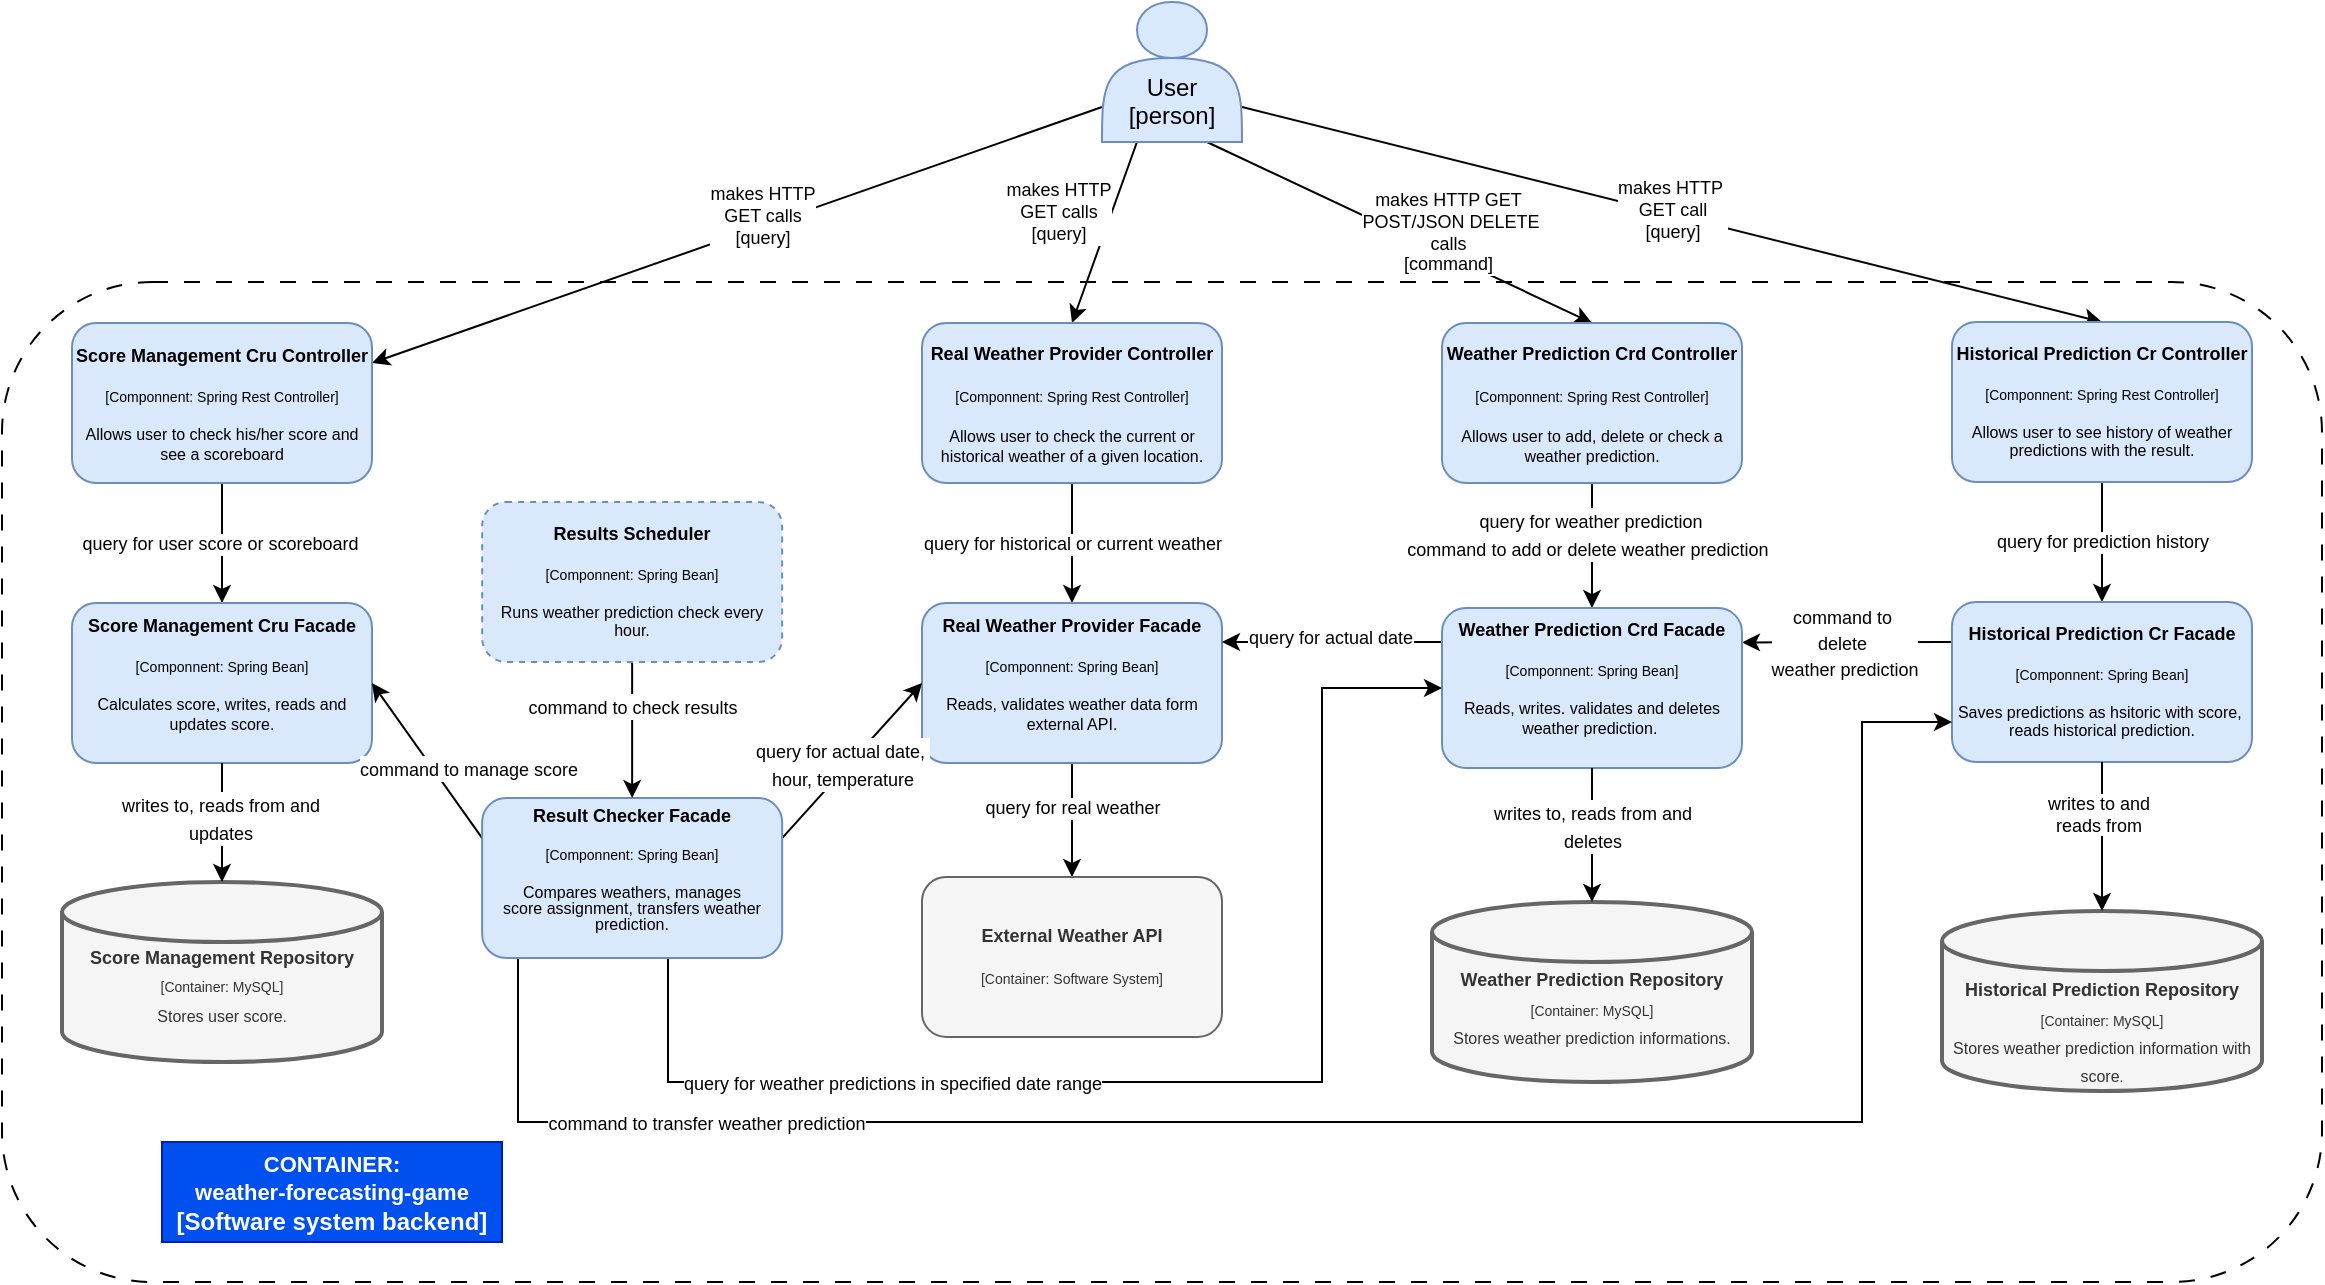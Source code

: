 <mxfile version="24.0.7" type="device">
  <diagram id="prtHgNgQTEPvFCAcTncT" name="Page-1">
    <mxGraphModel dx="1195" dy="682" grid="1" gridSize="10" guides="1" tooltips="1" connect="1" arrows="1" fold="1" page="1" pageScale="1" pageWidth="827" pageHeight="1169" math="0" shadow="0">
      <root>
        <mxCell id="0" />
        <mxCell id="1" parent="0" />
        <mxCell id="7-ozE5FEiwkaNfamRzjg-29" value="" style="rounded=1;whiteSpace=wrap;html=1;fillColor=none;dashed=1;dashPattern=8 8;" vertex="1" parent="1">
          <mxGeometry x="150" y="180" width="1160" height="500" as="geometry" />
        </mxCell>
        <mxCell id="27pvtsyfk3BGXvMzDFiC-11" style="rounded=0;orthogonalLoop=1;jettySize=auto;html=1;entryX=0.5;entryY=0;entryDx=0;entryDy=0;exitX=1;exitY=0.75;exitDx=0;exitDy=0;" parent="1" source="27pvtsyfk3BGXvMzDFiC-4" target="27pvtsyfk3BGXvMzDFiC-6" edge="1">
          <mxGeometry relative="1" as="geometry">
            <mxPoint x="840" y="80" as="sourcePoint" />
          </mxGeometry>
        </mxCell>
        <mxCell id="27pvtsyfk3BGXvMzDFiC-12" value="makes HTTP&amp;nbsp;&lt;div style=&quot;font-size: 9px;&quot;&gt;GET call&lt;br style=&quot;font-size: 9px;&quot;&gt;[query]&lt;/div&gt;" style="edgeLabel;html=1;align=center;verticalAlign=middle;resizable=0;points=[];fontSize=9;" parent="27pvtsyfk3BGXvMzDFiC-11" vertex="1" connectable="0">
          <mxGeometry x="-0.132" relative="1" as="geometry">
            <mxPoint x="28" y="5" as="offset" />
          </mxGeometry>
        </mxCell>
        <mxCell id="27pvtsyfk3BGXvMzDFiC-13" style="rounded=0;orthogonalLoop=1;jettySize=auto;html=1;entryX=0.5;entryY=0;entryDx=0;entryDy=0;exitX=0.25;exitY=1;exitDx=0;exitDy=0;" parent="1" source="27pvtsyfk3BGXvMzDFiC-4" target="27pvtsyfk3BGXvMzDFiC-8" edge="1">
          <mxGeometry relative="1" as="geometry">
            <mxPoint x="430" y="130" as="sourcePoint" />
          </mxGeometry>
        </mxCell>
        <mxCell id="27pvtsyfk3BGXvMzDFiC-14" value="makes HTTP&lt;div style=&quot;font-size: 9px;&quot;&gt;GET calls&lt;/div&gt;&lt;div style=&quot;font-size: 9px;&quot;&gt;[query]&lt;/div&gt;" style="edgeLabel;html=1;align=center;verticalAlign=middle;resizable=0;points=[];fontSize=9;" parent="27pvtsyfk3BGXvMzDFiC-13" vertex="1" connectable="0">
          <mxGeometry x="0.012" y="1" relative="1" as="geometry">
            <mxPoint x="-24" y="-11" as="offset" />
          </mxGeometry>
        </mxCell>
        <mxCell id="27pvtsyfk3BGXvMzDFiC-15" style="rounded=0;orthogonalLoop=1;jettySize=auto;html=1;entryX=1;entryY=0.25;entryDx=0;entryDy=0;exitX=0;exitY=0.75;exitDx=0;exitDy=0;" parent="1" source="27pvtsyfk3BGXvMzDFiC-4" target="27pvtsyfk3BGXvMzDFiC-9" edge="1">
          <mxGeometry relative="1" as="geometry">
            <mxPoint x="450" y="140" as="sourcePoint" />
          </mxGeometry>
        </mxCell>
        <mxCell id="27pvtsyfk3BGXvMzDFiC-16" value="&lt;span style=&quot;color: rgba(0, 0, 0, 0); font-family: monospace; font-size: 0px; text-align: start; background-color: rgb(251, 251, 251);&quot;&gt;%3CmxGraphModel%3E%3Croot%3E%3CmxCell%20id%3D%220%22%2F%3E%3CmxCell%20id%3D%221%22%20parent%3D%220%22%2F%3E%3CmxCell%20id%3D%222%22%20value%3D%22makes%20HTTP%26lt%3Bdiv%20style%3D%26quot%3Bfont-size%3A%209px%3B%26quot%3B%26gt%3BGET%20calls%26lt%3B%2Fdiv%26gt%3B%26lt%3Bdiv%20style%3D%26quot%3Bfont-size%3A%209px%3B%26quot%3B%26gt%3B%5Bquery%5D%26lt%3B%2Fdiv%26gt%3B%22%20style%3D%22edgeLabel%3Bhtml%3D1%3Balign%3Dcenter%3BverticalAlign%3Dmiddle%3Bresizable%3D0%3Bpoints%3D%5B%5D%3BfontSize%3D9%3B%22%20vertex%3D%221%22%20connectable%3D%220%22%20parent%3D%221%22%3E%3CmxGeometry%20x%3D%22384.172%22%20y%3D%22161%22%20as%3D%22geometry%22%2F%3E%3C%2FmxCell%3E%3C%2Froot%3E%3C%2FmxGraphModel%3E&lt;/span&gt;" style="edgeLabel;html=1;align=center;verticalAlign=middle;resizable=0;points=[];" parent="27pvtsyfk3BGXvMzDFiC-15" vertex="1" connectable="0">
          <mxGeometry x="-0.09" relative="1" as="geometry">
            <mxPoint as="offset" />
          </mxGeometry>
        </mxCell>
        <mxCell id="27pvtsyfk3BGXvMzDFiC-18" value="&lt;span style=&quot;font-size: 9px;&quot;&gt;makes HTTP&lt;/span&gt;&lt;div style=&quot;font-size: 9px;&quot;&gt;GET calls&lt;/div&gt;&lt;div style=&quot;font-size: 9px;&quot;&gt;[query]&lt;/div&gt;" style="edgeLabel;html=1;align=center;verticalAlign=middle;resizable=0;points=[];fontSize=9;" parent="27pvtsyfk3BGXvMzDFiC-15" vertex="1" connectable="0">
          <mxGeometry x="0.039" y="-1" relative="1" as="geometry">
            <mxPoint x="20" y="-11" as="offset" />
          </mxGeometry>
        </mxCell>
        <mxCell id="27pvtsyfk3BGXvMzDFiC-23" style="rounded=0;orthogonalLoop=1;jettySize=auto;html=1;exitX=0.75;exitY=1;exitDx=0;exitDy=0;entryX=0.5;entryY=0;entryDx=0;entryDy=0;" parent="1" source="27pvtsyfk3BGXvMzDFiC-4" target="27pvtsyfk3BGXvMzDFiC-10" edge="1">
          <mxGeometry relative="1" as="geometry" />
        </mxCell>
        <mxCell id="27pvtsyfk3BGXvMzDFiC-24" value="makes HTTP GET&amp;nbsp;&lt;div style=&quot;font-size: 9px;&quot;&gt;POST/JSON DELETE&lt;div style=&quot;font-size: 9px;&quot;&gt;calls&amp;nbsp;&lt;/div&gt;&lt;div style=&quot;font-size: 9px;&quot;&gt;[command]&amp;nbsp;&lt;/div&gt;&lt;/div&gt;" style="edgeLabel;html=1;align=center;verticalAlign=middle;resizable=0;points=[];fontSize=9;" parent="27pvtsyfk3BGXvMzDFiC-23" vertex="1" connectable="0">
          <mxGeometry x="-0.225" y="-1" relative="1" as="geometry">
            <mxPoint x="47" y="9" as="offset" />
          </mxGeometry>
        </mxCell>
        <mxCell id="27pvtsyfk3BGXvMzDFiC-4" value="&lt;div&gt;&lt;br&gt;&lt;/div&gt;&lt;div&gt;&lt;br&gt;&lt;/div&gt;User&lt;br&gt;[person]" style="shape=actor;whiteSpace=wrap;html=1;fillColor=#dae8fc;strokeColor=#6c8ebf;" parent="1" vertex="1">
          <mxGeometry x="700" y="40" width="70" height="70" as="geometry" />
        </mxCell>
        <mxCell id="27pvtsyfk3BGXvMzDFiC-31" style="edgeStyle=orthogonalEdgeStyle;rounded=0;orthogonalLoop=1;jettySize=auto;html=1;exitX=0.5;exitY=1;exitDx=0;exitDy=0;entryX=0.5;entryY=0;entryDx=0;entryDy=0;" parent="1" source="27pvtsyfk3BGXvMzDFiC-6" target="27pvtsyfk3BGXvMzDFiC-25" edge="1">
          <mxGeometry relative="1" as="geometry" />
        </mxCell>
        <mxCell id="27pvtsyfk3BGXvMzDFiC-38" value="query for prediction history" style="edgeLabel;html=1;align=center;verticalAlign=middle;resizable=0;points=[];fontSize=9;" parent="27pvtsyfk3BGXvMzDFiC-31" vertex="1" connectable="0">
          <mxGeometry x="-0.148" y="1" relative="1" as="geometry">
            <mxPoint x="-1" y="4" as="offset" />
          </mxGeometry>
        </mxCell>
        <mxCell id="27pvtsyfk3BGXvMzDFiC-6" value="&lt;font style=&quot;font-size: 9px;&quot;&gt;Historical Prediction Cr Controller&lt;/font&gt;&lt;div style=&quot;&quot;&gt;&lt;font style=&quot;font-size: 8px;&quot;&gt;&lt;br&gt;&lt;/font&gt;&lt;/div&gt;&lt;div style=&quot;&quot;&gt;&lt;font style=&quot;font-weight: normal; font-size: 7px;&quot;&gt;[Componnent: Spring Rest Controller]&lt;/font&gt;&lt;/div&gt;&lt;div style=&quot;&quot;&gt;&lt;font style=&quot;font-size: 8px; font-weight: normal;&quot;&gt;&lt;br&gt;&lt;/font&gt;&lt;/div&gt;&lt;div style=&quot;&quot;&gt;&lt;font style=&quot;font-size: 8px; font-weight: normal;&quot;&gt;Allows user to see history of weather predictions&amp;nbsp;with the result.&lt;/font&gt;&lt;/div&gt;" style="rounded=1;whiteSpace=wrap;html=1;fontSize=8;fontStyle=1;fillColor=#dae8fc;strokeColor=#6c8ebf;" parent="1" vertex="1">
          <mxGeometry x="1125" y="200" width="150" height="80" as="geometry" />
        </mxCell>
        <mxCell id="27pvtsyfk3BGXvMzDFiC-36" style="edgeStyle=orthogonalEdgeStyle;rounded=0;orthogonalLoop=1;jettySize=auto;html=1;exitX=0.5;exitY=1;exitDx=0;exitDy=0;entryX=0.5;entryY=0;entryDx=0;entryDy=0;" parent="1" source="27pvtsyfk3BGXvMzDFiC-8" target="27pvtsyfk3BGXvMzDFiC-32" edge="1">
          <mxGeometry relative="1" as="geometry" />
        </mxCell>
        <mxCell id="27pvtsyfk3BGXvMzDFiC-39" value="query for historical or current weather" style="edgeLabel;html=1;align=center;verticalAlign=middle;resizable=0;points=[];fontSize=9;" parent="27pvtsyfk3BGXvMzDFiC-36" vertex="1" connectable="0">
          <mxGeometry x="0.105" relative="1" as="geometry">
            <mxPoint y="-3" as="offset" />
          </mxGeometry>
        </mxCell>
        <mxCell id="27pvtsyfk3BGXvMzDFiC-8" value="&lt;font style=&quot;font-size: 9px;&quot;&gt;Real Weather Provider Controller&lt;/font&gt;&lt;div&gt;&lt;font style=&quot;font-size: 9px;&quot;&gt;&lt;br&gt;&lt;/font&gt;&lt;/div&gt;&lt;div&gt;&lt;font style=&quot;&quot;&gt;&lt;span style=&quot;font-weight: 400;&quot;&gt;&lt;font style=&quot;font-size: 7px;&quot;&gt;[Componnent: Spring Rest Controller]&lt;/font&gt;&lt;/span&gt;&lt;br&gt;&lt;/font&gt;&lt;/div&gt;&lt;div&gt;&lt;font style=&quot;font-size: 9px;&quot;&gt;&lt;span style=&quot;font-size: 8px; font-weight: 400;&quot;&gt;&lt;br&gt;&lt;/span&gt;&lt;/font&gt;&lt;/div&gt;&lt;div&gt;&lt;span style=&quot;font-weight: 400;&quot;&gt;Allows user to check the current or historical weather of a given location.&lt;/span&gt;&lt;br&gt;&lt;/div&gt;" style="rounded=1;whiteSpace=wrap;html=1;fontSize=8;fontStyle=1;fillColor=#dae8fc;strokeColor=#6c8ebf;" parent="1" vertex="1">
          <mxGeometry x="610" y="200.5" width="150" height="80" as="geometry" />
        </mxCell>
        <mxCell id="27pvtsyfk3BGXvMzDFiC-41" style="edgeStyle=orthogonalEdgeStyle;rounded=0;orthogonalLoop=1;jettySize=auto;html=1;exitX=0.5;exitY=1;exitDx=0;exitDy=0;entryX=0.5;entryY=0;entryDx=0;entryDy=0;" parent="1" source="27pvtsyfk3BGXvMzDFiC-9" target="27pvtsyfk3BGXvMzDFiC-40" edge="1">
          <mxGeometry relative="1" as="geometry" />
        </mxCell>
        <mxCell id="27pvtsyfk3BGXvMzDFiC-42" value="query for user score or scoreboard&amp;nbsp;" style="edgeLabel;html=1;align=center;verticalAlign=middle;resizable=0;points=[];fontSize=9;" parent="27pvtsyfk3BGXvMzDFiC-41" vertex="1" connectable="0">
          <mxGeometry x="-0.262" y="-2" relative="1" as="geometry">
            <mxPoint x="2" y="8" as="offset" />
          </mxGeometry>
        </mxCell>
        <mxCell id="27pvtsyfk3BGXvMzDFiC-9" value="&lt;font style=&quot;font-size: 9px;&quot;&gt;Score Management Cru Controller&lt;/font&gt;&lt;div&gt;&lt;font style=&quot;font-size: 9px;&quot;&gt;&lt;br&gt;&lt;/font&gt;&lt;/div&gt;&lt;div&gt;&lt;font style=&quot;&quot;&gt;&lt;span style=&quot;font-weight: 400;&quot;&gt;&lt;font style=&quot;font-size: 7px;&quot;&gt;[Componnent: Spring Rest Controller]&lt;/font&gt;&lt;/span&gt;&lt;br&gt;&lt;/font&gt;&lt;/div&gt;&lt;div&gt;&lt;font style=&quot;&quot;&gt;&lt;span style=&quot;font-weight: 400;&quot;&gt;&lt;font style=&quot;font-size: 7px;&quot;&gt;&lt;br&gt;&lt;/font&gt;&lt;/span&gt;&lt;/font&gt;&lt;/div&gt;&lt;div&gt;&lt;font style=&quot;&quot;&gt;&lt;font style=&quot;&quot;&gt;&lt;span style=&quot;font-weight: 400;&quot;&gt;&lt;font style=&quot;font-size: 8px;&quot;&gt;Allows user to check his/her score and see a&amp;nbsp;&lt;/font&gt;&lt;/span&gt;&lt;span style=&quot;background-color: initial; font-weight: 400;&quot;&gt;scoreboard&lt;/span&gt;&lt;br&gt;&lt;/font&gt;&lt;/font&gt;&lt;/div&gt;" style="rounded=1;whiteSpace=wrap;html=1;fontSize=8;fontStyle=1;fillColor=#dae8fc;strokeColor=#6c8ebf;" parent="1" vertex="1">
          <mxGeometry x="185" y="200.5" width="150" height="80" as="geometry" />
        </mxCell>
        <mxCell id="7-ozE5FEiwkaNfamRzjg-3" style="edgeStyle=orthogonalEdgeStyle;rounded=0;orthogonalLoop=1;jettySize=auto;html=1;exitX=0.5;exitY=1;exitDx=0;exitDy=0;entryX=0.5;entryY=0;entryDx=0;entryDy=0;" edge="1" parent="1" source="27pvtsyfk3BGXvMzDFiC-10" target="27pvtsyfk3BGXvMzDFiC-47">
          <mxGeometry relative="1" as="geometry" />
        </mxCell>
        <mxCell id="7-ozE5FEiwkaNfamRzjg-4" value="&lt;font style=&quot;font-size: 9px;&quot;&gt;query for weather prediction&lt;br&gt;command to add or delete weather prediction&lt;/font&gt;&amp;nbsp;" style="edgeLabel;html=1;align=center;verticalAlign=middle;resizable=0;points=[];" vertex="1" connectable="0" parent="7-ozE5FEiwkaNfamRzjg-3">
          <mxGeometry x="-0.184" y="-1" relative="1" as="geometry">
            <mxPoint as="offset" />
          </mxGeometry>
        </mxCell>
        <mxCell id="27pvtsyfk3BGXvMzDFiC-10" value="&lt;font style=&quot;font-size: 9px;&quot;&gt;Weather Prediction Crd Controller&lt;/font&gt;&lt;div&gt;&lt;font style=&quot;font-size: 9px;&quot;&gt;&lt;br&gt;&lt;/font&gt;&lt;/div&gt;&lt;div&gt;&lt;font style=&quot;&quot;&gt;&lt;span style=&quot;font-weight: 400;&quot;&gt;&lt;font style=&quot;font-size: 7px;&quot;&gt;[Componnent: Spring Rest Controller]&lt;/font&gt;&lt;/span&gt;&lt;br&gt;&lt;/font&gt;&lt;/div&gt;&lt;div&gt;&lt;font style=&quot;font-size: 9px;&quot;&gt;&lt;span style=&quot;font-size: 8px; font-weight: 400;&quot;&gt;&lt;br&gt;&lt;/span&gt;&lt;/font&gt;&lt;/div&gt;&lt;div&gt;&lt;font style=&quot;&quot;&gt;&lt;span style=&quot;font-weight: 400;&quot;&gt;Allows user to add, delete or check a weather prediction.&lt;/span&gt;&lt;br&gt;&lt;/font&gt;&lt;/div&gt;" style="rounded=1;whiteSpace=wrap;html=1;fontSize=8;fontStyle=1;fillColor=#dae8fc;strokeColor=#6c8ebf;" parent="1" vertex="1">
          <mxGeometry x="870" y="200.5" width="150" height="80" as="geometry" />
        </mxCell>
        <mxCell id="7-ozE5FEiwkaNfamRzjg-21" style="edgeStyle=orthogonalEdgeStyle;rounded=0;orthogonalLoop=1;jettySize=auto;html=1;exitX=0;exitY=0.25;exitDx=0;exitDy=0;entryX=1;entryY=0.215;entryDx=0;entryDy=0;entryPerimeter=0;" edge="1" parent="1" source="27pvtsyfk3BGXvMzDFiC-25" target="27pvtsyfk3BGXvMzDFiC-47">
          <mxGeometry relative="1" as="geometry">
            <Array as="points">
              <mxPoint x="1020" y="360" />
            </Array>
          </mxGeometry>
        </mxCell>
        <mxCell id="7-ozE5FEiwkaNfamRzjg-22" value="&lt;font style=&quot;font-size: 9px;&quot;&gt;command to&amp;nbsp;&lt;/font&gt;&lt;div&gt;&lt;font style=&quot;font-size: 9px;&quot;&gt;delete&amp;nbsp;&lt;/font&gt;&lt;div&gt;&lt;font style=&quot;font-size: 9px;&quot;&gt;weather prediction&lt;/font&gt;&lt;/div&gt;&lt;/div&gt;" style="edgeLabel;html=1;align=center;verticalAlign=middle;resizable=0;points=[];" vertex="1" connectable="0" parent="7-ozE5FEiwkaNfamRzjg-21">
          <mxGeometry x="-0.134" y="2" relative="1" as="geometry">
            <mxPoint x="-9" y="-2" as="offset" />
          </mxGeometry>
        </mxCell>
        <mxCell id="27pvtsyfk3BGXvMzDFiC-25" value="&lt;div style=&quot;font-size: 9px;&quot;&gt;&lt;font style=&quot;font-size: 9px;&quot;&gt;Historical Prediction Cr Facade&lt;br&gt;&lt;/font&gt;&lt;/div&gt;&lt;div style=&quot;&quot;&gt;&lt;br&gt;&lt;/div&gt;&lt;div style=&quot;&quot;&gt;&lt;font style=&quot;font-weight: normal; font-size: 7px;&quot;&gt;[Componnent: Spring Bean]&lt;/font&gt;&lt;/div&gt;&lt;div style=&quot;&quot;&gt;&lt;font style=&quot;font-size: 8px; font-weight: normal;&quot;&gt;&lt;br&gt;&lt;/font&gt;&lt;/div&gt;&lt;div style=&quot;&quot;&gt;&lt;font style=&quot;font-size: 8px; font-weight: normal;&quot;&gt;Saves predictions as hsitoric with score,&amp;nbsp;&lt;/font&gt;&lt;/div&gt;&lt;div style=&quot;&quot;&gt;&lt;font style=&quot;font-size: 8px; font-weight: normal;&quot;&gt;reads historical prediction.&lt;/font&gt;&lt;/div&gt;" style="rounded=1;whiteSpace=wrap;html=1;fontSize=8;fontStyle=1;fillColor=#dae8fc;strokeColor=#6c8ebf;" parent="1" vertex="1">
          <mxGeometry x="1125" y="340" width="150" height="80" as="geometry" />
        </mxCell>
        <mxCell id="27pvtsyfk3BGXvMzDFiC-28" value="&lt;div&gt;&lt;font size=&quot;1&quot;&gt;&lt;b style=&quot;font-size: 8px;&quot;&gt;&lt;br&gt;&lt;/b&gt;&lt;/font&gt;&lt;/div&gt;&lt;font size=&quot;1&quot;&gt;&lt;b style=&quot;font-size: 9px;&quot;&gt;&lt;div style=&quot;font-size: 8px; line-height: 350%;&quot;&gt;&lt;font style=&quot;font-size: 9px;&quot;&gt;&lt;b style=&quot;font-size: 8px;&quot;&gt;&lt;br&gt;&lt;/b&gt;&lt;/font&gt;&lt;/div&gt;Historical Prediction Repository&lt;/b&gt;&lt;/font&gt;&lt;div&gt;&lt;font style=&quot;font-size: 7px;&quot;&gt;[Container: MySQL]&lt;/font&gt;&lt;/div&gt;&lt;div&gt;&lt;font style=&quot;font-size: 8px;&quot;&gt;Stores weather prediction information with score&lt;/font&gt;&lt;font style=&quot;font-size: 7px;&quot;&gt;.&lt;/font&gt;&lt;/div&gt;&lt;div&gt;&lt;font style=&quot;font-size: 7px;&quot;&gt;&lt;br&gt;&lt;/font&gt;&lt;/div&gt;" style="strokeWidth=2;html=1;shape=mxgraph.flowchart.database;whiteSpace=wrap;fillColor=#f5f5f5;strokeColor=#666666;fontColor=#333333;" parent="1" vertex="1">
          <mxGeometry x="1120" y="494.5" width="160" height="90" as="geometry" />
        </mxCell>
        <mxCell id="27pvtsyfk3BGXvMzDFiC-29" style="rounded=0;orthogonalLoop=1;jettySize=auto;html=1;exitX=0.5;exitY=1;exitDx=0;exitDy=0;entryX=0.5;entryY=0;entryDx=0;entryDy=0;entryPerimeter=0;" parent="1" source="27pvtsyfk3BGXvMzDFiC-25" target="27pvtsyfk3BGXvMzDFiC-28" edge="1">
          <mxGeometry relative="1" as="geometry" />
        </mxCell>
        <mxCell id="27pvtsyfk3BGXvMzDFiC-30" value="&lt;div&gt;&lt;font style=&quot;font-size: 9px;&quot;&gt;writes to and&lt;br&gt;&lt;/font&gt;&lt;/div&gt;&lt;font style=&quot;font-size: 9px;&quot;&gt;reads from&lt;br&gt;&lt;/font&gt;" style="edgeLabel;html=1;align=center;verticalAlign=middle;resizable=0;points=[];fontSize=9;" parent="27pvtsyfk3BGXvMzDFiC-29" vertex="1" connectable="0">
          <mxGeometry x="-0.252" y="-1" relative="1" as="geometry">
            <mxPoint x="-1" y="-2" as="offset" />
          </mxGeometry>
        </mxCell>
        <mxCell id="27pvtsyfk3BGXvMzDFiC-34" style="edgeStyle=orthogonalEdgeStyle;rounded=0;orthogonalLoop=1;jettySize=auto;html=1;exitX=0.5;exitY=1;exitDx=0;exitDy=0;entryX=0.5;entryY=0;entryDx=0;entryDy=0;" parent="1" source="27pvtsyfk3BGXvMzDFiC-32" target="27pvtsyfk3BGXvMzDFiC-33" edge="1">
          <mxGeometry relative="1" as="geometry" />
        </mxCell>
        <mxCell id="27pvtsyfk3BGXvMzDFiC-35" value="query for real weather" style="edgeLabel;html=1;align=center;verticalAlign=middle;resizable=0;points=[];fontSize=9;" parent="27pvtsyfk3BGXvMzDFiC-34" vertex="1" connectable="0">
          <mxGeometry x="-0.167" y="2" relative="1" as="geometry">
            <mxPoint x="-2" y="-1" as="offset" />
          </mxGeometry>
        </mxCell>
        <mxCell id="27pvtsyfk3BGXvMzDFiC-32" value="&lt;div style=&quot;font-size: 9px;&quot;&gt;Real Weather Provider&amp;nbsp;&lt;span style=&quot;background-color: initial;&quot;&gt;Facade&lt;/span&gt;&lt;br&gt;&lt;/div&gt;&lt;div&gt;&lt;br&gt;&lt;/div&gt;&lt;div style=&quot;&quot;&gt;&lt;font style=&quot;font-weight: normal; font-size: 7px;&quot;&gt;[Componnent: Spring Bean]&lt;/font&gt;&lt;/div&gt;&lt;div style=&quot;&quot;&gt;&lt;font style=&quot;font-size: 8px; font-weight: normal;&quot;&gt;&lt;br&gt;&lt;/font&gt;&lt;/div&gt;&lt;div style=&quot;&quot;&gt;&lt;span style=&quot;font-weight: 400;&quot;&gt;Reads, validates weather data form external API.&lt;/span&gt;&lt;/div&gt;&lt;div style=&quot;&quot;&gt;&lt;span style=&quot;font-weight: 400;&quot;&gt;&lt;br&gt;&lt;/span&gt;&lt;/div&gt;" style="rounded=1;whiteSpace=wrap;html=1;fontSize=8;fontStyle=1;fillColor=#dae8fc;strokeColor=#6c8ebf;" parent="1" vertex="1">
          <mxGeometry x="610" y="340.5" width="150" height="80" as="geometry" />
        </mxCell>
        <mxCell id="27pvtsyfk3BGXvMzDFiC-33" value="&lt;div style=&quot;font-size: 9px;&quot;&gt;&lt;font style=&quot;font-size: 9px;&quot;&gt;External Weather API&lt;/font&gt;&lt;/div&gt;&lt;div style=&quot;font-size: 9px;&quot;&gt;&lt;font style=&quot;font-size: 9px;&quot;&gt;&lt;br&gt;&lt;/font&gt;&lt;/div&gt;&lt;div style=&quot;&quot;&gt;&lt;font style=&quot;font-weight: normal; font-size: 7px;&quot;&gt;[Container: Software System]&lt;/font&gt;&lt;/div&gt;" style="rounded=1;whiteSpace=wrap;html=1;fontSize=8;fontStyle=1;fillColor=#f5f5f5;strokeColor=#666666;fontColor=#333333;" parent="1" vertex="1">
          <mxGeometry x="610" y="477.47" width="150" height="80" as="geometry" />
        </mxCell>
        <mxCell id="27pvtsyfk3BGXvMzDFiC-40" value="&lt;div style=&quot;font-size: 9px;&quot;&gt;Score Management Cru Facade&lt;br&gt;&lt;/div&gt;&lt;div&gt;&lt;br&gt;&lt;/div&gt;&lt;div style=&quot;&quot;&gt;&lt;font style=&quot;font-weight: normal; font-size: 7px;&quot;&gt;[Componnent: Spring Bean]&lt;/font&gt;&lt;/div&gt;&lt;div style=&quot;&quot;&gt;&lt;font style=&quot;font-size: 8px; font-weight: normal;&quot;&gt;&lt;br&gt;&lt;/font&gt;&lt;/div&gt;&lt;div style=&quot;&quot;&gt;&lt;span style=&quot;font-weight: 400;&quot;&gt;Calculates score,&amp;nbsp;&lt;/span&gt;&lt;span style=&quot;background-color: initial; font-weight: 400;&quot;&gt;writes, reads and updates score.&lt;/span&gt;&lt;/div&gt;&lt;div style=&quot;&quot;&gt;&lt;span style=&quot;font-weight: 400;&quot;&gt;&lt;br&gt;&lt;/span&gt;&lt;/div&gt;" style="rounded=1;whiteSpace=wrap;html=1;fontSize=8;fontStyle=1;fillColor=#dae8fc;strokeColor=#6c8ebf;" parent="1" vertex="1">
          <mxGeometry x="185" y="340.5" width="150" height="80" as="geometry" />
        </mxCell>
        <mxCell id="27pvtsyfk3BGXvMzDFiC-43" value="&lt;div&gt;&lt;font size=&quot;1&quot;&gt;&lt;b style=&quot;font-size: 8px;&quot;&gt;&lt;br&gt;&lt;/b&gt;&lt;/font&gt;&lt;/div&gt;&lt;font size=&quot;1&quot;&gt;&lt;b style=&quot;font-size: 9px;&quot;&gt;&lt;div style=&quot;font-size: 8px;&quot;&gt;&lt;font size=&quot;1&quot;&gt;&lt;b style=&quot;font-size: 8px;&quot;&gt;&lt;br&gt;&lt;/b&gt;&lt;/font&gt;&lt;/div&gt;Score Management Repository&lt;/b&gt;&lt;/font&gt;&lt;div&gt;&lt;font style=&quot;font-size: 7px;&quot;&gt;[Container: MySQL]&lt;/font&gt;&lt;/div&gt;&lt;div&gt;&lt;font style=&quot;font-size: 8px;&quot;&gt;Stores user score&lt;/font&gt;&lt;font style=&quot;font-size: 7px;&quot;&gt;.&lt;/font&gt;&lt;/div&gt;&lt;div&gt;&lt;font style=&quot;font-size: 7px;&quot;&gt;&lt;br&gt;&lt;/font&gt;&lt;/div&gt;" style="strokeWidth=2;html=1;shape=mxgraph.flowchart.database;whiteSpace=wrap;fillColor=#f5f5f5;fontColor=#333333;strokeColor=#666666;" parent="1" vertex="1">
          <mxGeometry x="180" y="480" width="160" height="90" as="geometry" />
        </mxCell>
        <mxCell id="27pvtsyfk3BGXvMzDFiC-44" style="edgeStyle=orthogonalEdgeStyle;rounded=0;orthogonalLoop=1;jettySize=auto;html=1;exitX=0.5;exitY=1;exitDx=0;exitDy=0;entryX=0.5;entryY=0;entryDx=0;entryDy=0;entryPerimeter=0;" parent="1" source="27pvtsyfk3BGXvMzDFiC-40" target="27pvtsyfk3BGXvMzDFiC-43" edge="1">
          <mxGeometry relative="1" as="geometry" />
        </mxCell>
        <mxCell id="27pvtsyfk3BGXvMzDFiC-45" value="&lt;span style=&quot;font-size: 9px;&quot;&gt;writes to,&amp;nbsp;&lt;/span&gt;&lt;span style=&quot;font-size: 9px;&quot;&gt;reads from and&lt;/span&gt;&lt;div&gt;&lt;span style=&quot;font-size: 9px;&quot;&gt;updates&lt;/span&gt;&lt;br&gt;&lt;/div&gt;" style="edgeLabel;html=1;align=center;verticalAlign=middle;resizable=0;points=[];" parent="27pvtsyfk3BGXvMzDFiC-44" vertex="1" connectable="0">
          <mxGeometry x="-0.09" y="-1" relative="1" as="geometry">
            <mxPoint as="offset" />
          </mxGeometry>
        </mxCell>
        <mxCell id="7-ozE5FEiwkaNfamRzjg-24" style="edgeStyle=orthogonalEdgeStyle;rounded=0;orthogonalLoop=1;jettySize=auto;html=1;exitX=0;exitY=0.25;exitDx=0;exitDy=0;" edge="1" parent="1" source="27pvtsyfk3BGXvMzDFiC-47">
          <mxGeometry relative="1" as="geometry">
            <mxPoint x="760" y="360" as="targetPoint" />
            <Array as="points">
              <mxPoint x="870" y="360" />
            </Array>
          </mxGeometry>
        </mxCell>
        <mxCell id="7-ozE5FEiwkaNfamRzjg-27" value="&lt;font style=&quot;font-size: 9px;&quot;&gt;query for actual date&lt;/font&gt;" style="edgeLabel;html=1;align=center;verticalAlign=middle;resizable=0;points=[];" vertex="1" connectable="0" parent="7-ozE5FEiwkaNfamRzjg-24">
          <mxGeometry x="0.049" y="-3" relative="1" as="geometry">
            <mxPoint as="offset" />
          </mxGeometry>
        </mxCell>
        <mxCell id="27pvtsyfk3BGXvMzDFiC-47" value="&lt;div style=&quot;font-size: 9px;&quot;&gt;Weather Prediction Crd&amp;nbsp;&lt;span style=&quot;background-color: initial;&quot;&gt;Facade&lt;/span&gt;&lt;br&gt;&lt;/div&gt;&lt;div&gt;&lt;br&gt;&lt;/div&gt;&lt;div style=&quot;&quot;&gt;&lt;font style=&quot;font-weight: normal; font-size: 7px;&quot;&gt;[Componnent: Spring Bean]&lt;/font&gt;&lt;/div&gt;&lt;div style=&quot;&quot;&gt;&lt;font style=&quot;font-size: 8px; font-weight: normal;&quot;&gt;&lt;br&gt;&lt;/font&gt;&lt;/div&gt;&lt;div style=&quot;&quot;&gt;&lt;span style=&quot;font-weight: 400;&quot;&gt;Reads, writes. validates and deletes weather prediction.&lt;/span&gt;&lt;span style=&quot;font-weight: 400; background-color: initial;&quot;&gt;&amp;nbsp;&lt;/span&gt;&lt;/div&gt;&lt;div style=&quot;&quot;&gt;&lt;span style=&quot;font-weight: 400;&quot;&gt;&lt;br&gt;&lt;/span&gt;&lt;/div&gt;" style="rounded=1;whiteSpace=wrap;html=1;fontSize=8;fontStyle=1;fillColor=#dae8fc;strokeColor=#6c8ebf;" parent="1" vertex="1">
          <mxGeometry x="870" y="343.03" width="150" height="80" as="geometry" />
        </mxCell>
        <mxCell id="7-ozE5FEiwkaNfamRzjg-1" value="&lt;div&gt;&lt;b style=&quot;background-color: initial; font-size: 9px;&quot;&gt;&lt;br&gt;&lt;/b&gt;&lt;/div&gt;&lt;div&gt;&lt;b style=&quot;background-color: initial; font-size: 9px;&quot;&gt;&lt;br&gt;&lt;/b&gt;&lt;/div&gt;&lt;div&gt;&lt;b style=&quot;background-color: initial; font-size: 9px;&quot;&gt;Weather Prediction Repository&lt;/b&gt;&lt;br&gt;&lt;/div&gt;&lt;div&gt;&lt;font style=&quot;font-size: 7px;&quot;&gt;[Container: MySQL]&lt;/font&gt;&lt;/div&gt;&lt;div&gt;&lt;font style=&quot;font-size: 8px;&quot;&gt;Stores weather prediction informations.&lt;/font&gt;&lt;/div&gt;&lt;div&gt;&lt;font style=&quot;font-size: 7px;&quot;&gt;&lt;br&gt;&lt;/font&gt;&lt;/div&gt;" style="strokeWidth=2;html=1;shape=mxgraph.flowchart.database;whiteSpace=wrap;fillColor=#f5f5f5;strokeColor=#666666;fontColor=#333333;" vertex="1" parent="1">
          <mxGeometry x="865" y="490" width="160" height="90" as="geometry" />
        </mxCell>
        <mxCell id="7-ozE5FEiwkaNfamRzjg-2" style="rounded=0;orthogonalLoop=1;jettySize=auto;html=1;exitX=0.5;exitY=1;exitDx=0;exitDy=0;entryX=0.5;entryY=0;entryDx=0;entryDy=0;entryPerimeter=0;" edge="1" parent="1" source="27pvtsyfk3BGXvMzDFiC-47" target="7-ozE5FEiwkaNfamRzjg-1">
          <mxGeometry relative="1" as="geometry" />
        </mxCell>
        <mxCell id="7-ozE5FEiwkaNfamRzjg-5" value="&lt;span style=&quot;font-size: 9px;&quot;&gt;writes to,&amp;nbsp;&lt;/span&gt;&lt;span style=&quot;font-size: 9px;&quot;&gt;reads from and&lt;/span&gt;&lt;div&gt;&lt;span style=&quot;font-size: 9px;&quot;&gt;deletes&lt;/span&gt;&lt;/div&gt;" style="edgeLabel;html=1;align=center;verticalAlign=middle;resizable=0;points=[];" vertex="1" connectable="0" parent="7-ozE5FEiwkaNfamRzjg-2">
          <mxGeometry x="-0.137" relative="1" as="geometry">
            <mxPoint as="offset" />
          </mxGeometry>
        </mxCell>
        <mxCell id="7-ozE5FEiwkaNfamRzjg-10" style="rounded=0;orthogonalLoop=1;jettySize=auto;html=1;exitX=0;exitY=0.25;exitDx=0;exitDy=0;entryX=1;entryY=0.5;entryDx=0;entryDy=0;" edge="1" parent="1" source="7-ozE5FEiwkaNfamRzjg-6" target="27pvtsyfk3BGXvMzDFiC-40">
          <mxGeometry relative="1" as="geometry" />
        </mxCell>
        <mxCell id="7-ozE5FEiwkaNfamRzjg-11" value="&lt;font style=&quot;font-size: 9px;&quot;&gt;command to manage score&lt;/font&gt;" style="edgeLabel;html=1;align=center;verticalAlign=middle;resizable=0;points=[];" vertex="1" connectable="0" parent="7-ozE5FEiwkaNfamRzjg-10">
          <mxGeometry x="0.268" y="-2" relative="1" as="geometry">
            <mxPoint x="26" y="15" as="offset" />
          </mxGeometry>
        </mxCell>
        <mxCell id="7-ozE5FEiwkaNfamRzjg-12" style="rounded=0;orthogonalLoop=1;jettySize=auto;html=1;exitX=1;exitY=0.25;exitDx=0;exitDy=0;entryX=0;entryY=0.5;entryDx=0;entryDy=0;" edge="1" parent="1" source="7-ozE5FEiwkaNfamRzjg-6" target="27pvtsyfk3BGXvMzDFiC-32">
          <mxGeometry relative="1" as="geometry" />
        </mxCell>
        <mxCell id="7-ozE5FEiwkaNfamRzjg-15" value="&lt;font style=&quot;font-size: 9px;&quot;&gt;query for actual date,&amp;nbsp;&lt;/font&gt;&lt;div&gt;&lt;font style=&quot;font-size: 9px;&quot;&gt;hour, temperature&lt;/font&gt;&lt;/div&gt;" style="edgeLabel;html=1;align=center;verticalAlign=middle;resizable=0;points=[];" vertex="1" connectable="0" parent="7-ozE5FEiwkaNfamRzjg-12">
          <mxGeometry x="0.052" y="-1" relative="1" as="geometry">
            <mxPoint x="-8" y="3" as="offset" />
          </mxGeometry>
        </mxCell>
        <mxCell id="7-ozE5FEiwkaNfamRzjg-17" style="edgeStyle=orthogonalEdgeStyle;rounded=0;orthogonalLoop=1;jettySize=auto;html=1;exitX=0.75;exitY=1;exitDx=0;exitDy=0;entryX=0;entryY=0.5;entryDx=0;entryDy=0;" edge="1" parent="1" source="7-ozE5FEiwkaNfamRzjg-6" target="27pvtsyfk3BGXvMzDFiC-47">
          <mxGeometry relative="1" as="geometry">
            <mxPoint x="840" y="363" as="targetPoint" />
            <Array as="points">
              <mxPoint x="483" y="580" />
              <mxPoint x="810" y="580" />
              <mxPoint x="810" y="383" />
            </Array>
          </mxGeometry>
        </mxCell>
        <mxCell id="7-ozE5FEiwkaNfamRzjg-18" value="&lt;font style=&quot;font-size: 9px;&quot;&gt;query for weather predictions in specified date range&lt;/font&gt;" style="edgeLabel;html=1;align=center;verticalAlign=middle;resizable=0;points=[];" vertex="1" connectable="0" parent="7-ozE5FEiwkaNfamRzjg-17">
          <mxGeometry x="-0.378" relative="1" as="geometry">
            <mxPoint x="-14" as="offset" />
          </mxGeometry>
        </mxCell>
        <mxCell id="7-ozE5FEiwkaNfamRzjg-19" style="edgeStyle=orthogonalEdgeStyle;rounded=0;orthogonalLoop=1;jettySize=auto;html=1;exitX=0.25;exitY=1;exitDx=0;exitDy=0;entryX=0;entryY=0.75;entryDx=0;entryDy=0;" edge="1" parent="1" source="7-ozE5FEiwkaNfamRzjg-6" target="27pvtsyfk3BGXvMzDFiC-25">
          <mxGeometry relative="1" as="geometry">
            <Array as="points">
              <mxPoint x="408" y="600" />
              <mxPoint x="1080" y="600" />
              <mxPoint x="1080" y="400" />
            </Array>
          </mxGeometry>
        </mxCell>
        <mxCell id="7-ozE5FEiwkaNfamRzjg-20" value="&lt;font style=&quot;font-size: 9px;&quot;&gt;command to transfer weather prediction&lt;/font&gt;" style="edgeLabel;html=1;align=center;verticalAlign=middle;resizable=0;points=[];" vertex="1" connectable="0" parent="7-ozE5FEiwkaNfamRzjg-19">
          <mxGeometry x="-0.608" y="-2" relative="1" as="geometry">
            <mxPoint x="-4" y="-2" as="offset" />
          </mxGeometry>
        </mxCell>
        <mxCell id="7-ozE5FEiwkaNfamRzjg-6" value="&lt;div style=&quot;font-size: 9px;&quot;&gt;Result Checker Facade&lt;br&gt;&lt;/div&gt;&lt;div&gt;&lt;br&gt;&lt;/div&gt;&lt;div style=&quot;&quot;&gt;&lt;font style=&quot;font-weight: normal; font-size: 7px;&quot;&gt;[Componnent: Spring Bean]&lt;/font&gt;&lt;/div&gt;&lt;div style=&quot;&quot;&gt;&lt;font style=&quot;font-size: 8px; font-weight: normal;&quot;&gt;&lt;br&gt;&lt;/font&gt;&lt;/div&gt;&lt;div style=&quot;line-height: 100%;&quot;&gt;&lt;span style=&quot;font-weight: 400;&quot;&gt;Compares weathers,&amp;nbsp;&lt;/span&gt;&lt;span style=&quot;background-color: initial; font-weight: 400;&quot;&gt;manages score&amp;nbsp;&lt;/span&gt;&lt;span style=&quot;background-color: initial; font-weight: 400;&quot;&gt;assignment, transfers weather prediction.&lt;/span&gt;&lt;/div&gt;&lt;div style=&quot;&quot;&gt;&lt;span style=&quot;font-weight: 400;&quot;&gt;&lt;br&gt;&lt;/span&gt;&lt;/div&gt;" style="rounded=1;whiteSpace=wrap;html=1;fontSize=8;fontStyle=1;fillColor=#dae8fc;strokeColor=#6c8ebf;" vertex="1" parent="1">
          <mxGeometry x="390.07" y="438.03" width="150" height="80" as="geometry" />
        </mxCell>
        <mxCell id="7-ozE5FEiwkaNfamRzjg-8" style="edgeStyle=orthogonalEdgeStyle;rounded=0;orthogonalLoop=1;jettySize=auto;html=1;exitX=0.5;exitY=1;exitDx=0;exitDy=0;entryX=0.5;entryY=0;entryDx=0;entryDy=0;" edge="1" parent="1" source="7-ozE5FEiwkaNfamRzjg-7" target="7-ozE5FEiwkaNfamRzjg-6">
          <mxGeometry relative="1" as="geometry" />
        </mxCell>
        <mxCell id="7-ozE5FEiwkaNfamRzjg-9" value="&lt;font style=&quot;font-size: 9px;&quot;&gt;command to check results&lt;/font&gt;" style="edgeLabel;html=1;align=center;verticalAlign=middle;resizable=0;points=[];" vertex="1" connectable="0" parent="7-ozE5FEiwkaNfamRzjg-8">
          <mxGeometry x="-0.022" y="3" relative="1" as="geometry">
            <mxPoint x="-3" y="-12" as="offset" />
          </mxGeometry>
        </mxCell>
        <mxCell id="7-ozE5FEiwkaNfamRzjg-7" value="&lt;div style=&quot;font-size: 9px;&quot;&gt;Results Scheduler&lt;/div&gt;&lt;div style=&quot;&quot;&gt;&lt;font style=&quot;font-weight: normal; font-size: 7px;&quot;&gt;&lt;br&gt;&lt;/font&gt;&lt;/div&gt;&lt;div style=&quot;&quot;&gt;&lt;font style=&quot;font-weight: normal; font-size: 7px;&quot;&gt;[Componnent: Spring Bean]&lt;/font&gt;&lt;/div&gt;&lt;div style=&quot;&quot;&gt;&lt;font style=&quot;font-size: 8px; font-weight: normal;&quot;&gt;&lt;br&gt;&lt;/font&gt;&lt;/div&gt;&lt;div style=&quot;line-height: 120%;&quot;&gt;&lt;span style=&quot;font-weight: 400;&quot;&gt;Runs&amp;nbsp;&lt;/span&gt;&lt;span style=&quot;background-color: initial; font-weight: 400;&quot;&gt;weather prediction check every hour.&lt;/span&gt;&lt;/div&gt;" style="rounded=1;whiteSpace=wrap;html=1;fontSize=8;fontStyle=1;dashed=1;fillColor=#dae8fc;strokeColor=#6c8ebf;" vertex="1" parent="1">
          <mxGeometry x="390.07" y="290" width="150" height="80" as="geometry" />
        </mxCell>
        <mxCell id="7-ozE5FEiwkaNfamRzjg-30" value="&lt;font style=&quot;font-size: 11px;&quot;&gt;CONTAINER:&lt;/font&gt;&lt;div style=&quot;&quot;&gt;&lt;span style=&quot;font-size: 11px;&quot;&gt;weather-forecasting-game&lt;br&gt;&lt;/span&gt;[Software system backend]&lt;/div&gt;" style="rounded=0;whiteSpace=wrap;html=1;fillColor=#0050ef;strokeColor=#001DBC;fontColor=#ffffff;fontStyle=1" vertex="1" parent="1">
          <mxGeometry x="230" y="610" width="170" height="50" as="geometry" />
        </mxCell>
      </root>
    </mxGraphModel>
  </diagram>
</mxfile>
